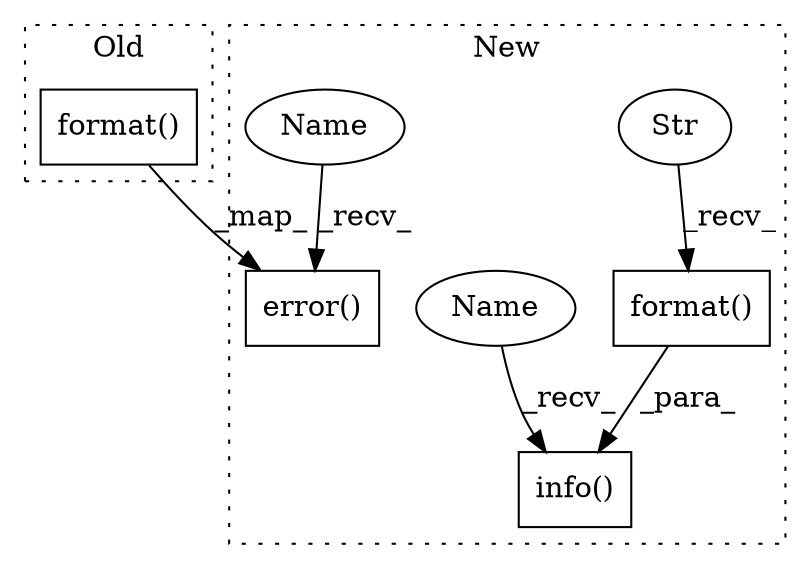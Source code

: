 digraph G {
subgraph cluster0 {
1 [label="format()" a="75" s="14313,14353" l="12,1" shape="box"];
label = "Old";
style="dotted";
}
subgraph cluster1 {
2 [label="error()" a="75" s="14463,14497" l="14,1" shape="box"];
3 [label="info()" a="75" s="14879,14912" l="13,1" shape="box"];
4 [label="format()" a="75" s="14892,14911" l="12,1" shape="box"];
5 [label="Str" a="66" s="14892" l="4" shape="ellipse"];
6 [label="Name" a="87" s="14879" l="7" shape="ellipse"];
7 [label="Name" a="87" s="14463" l="7" shape="ellipse"];
label = "New";
style="dotted";
}
1 -> 2 [label="_map_"];
4 -> 3 [label="_para_"];
5 -> 4 [label="_recv_"];
6 -> 3 [label="_recv_"];
7 -> 2 [label="_recv_"];
}